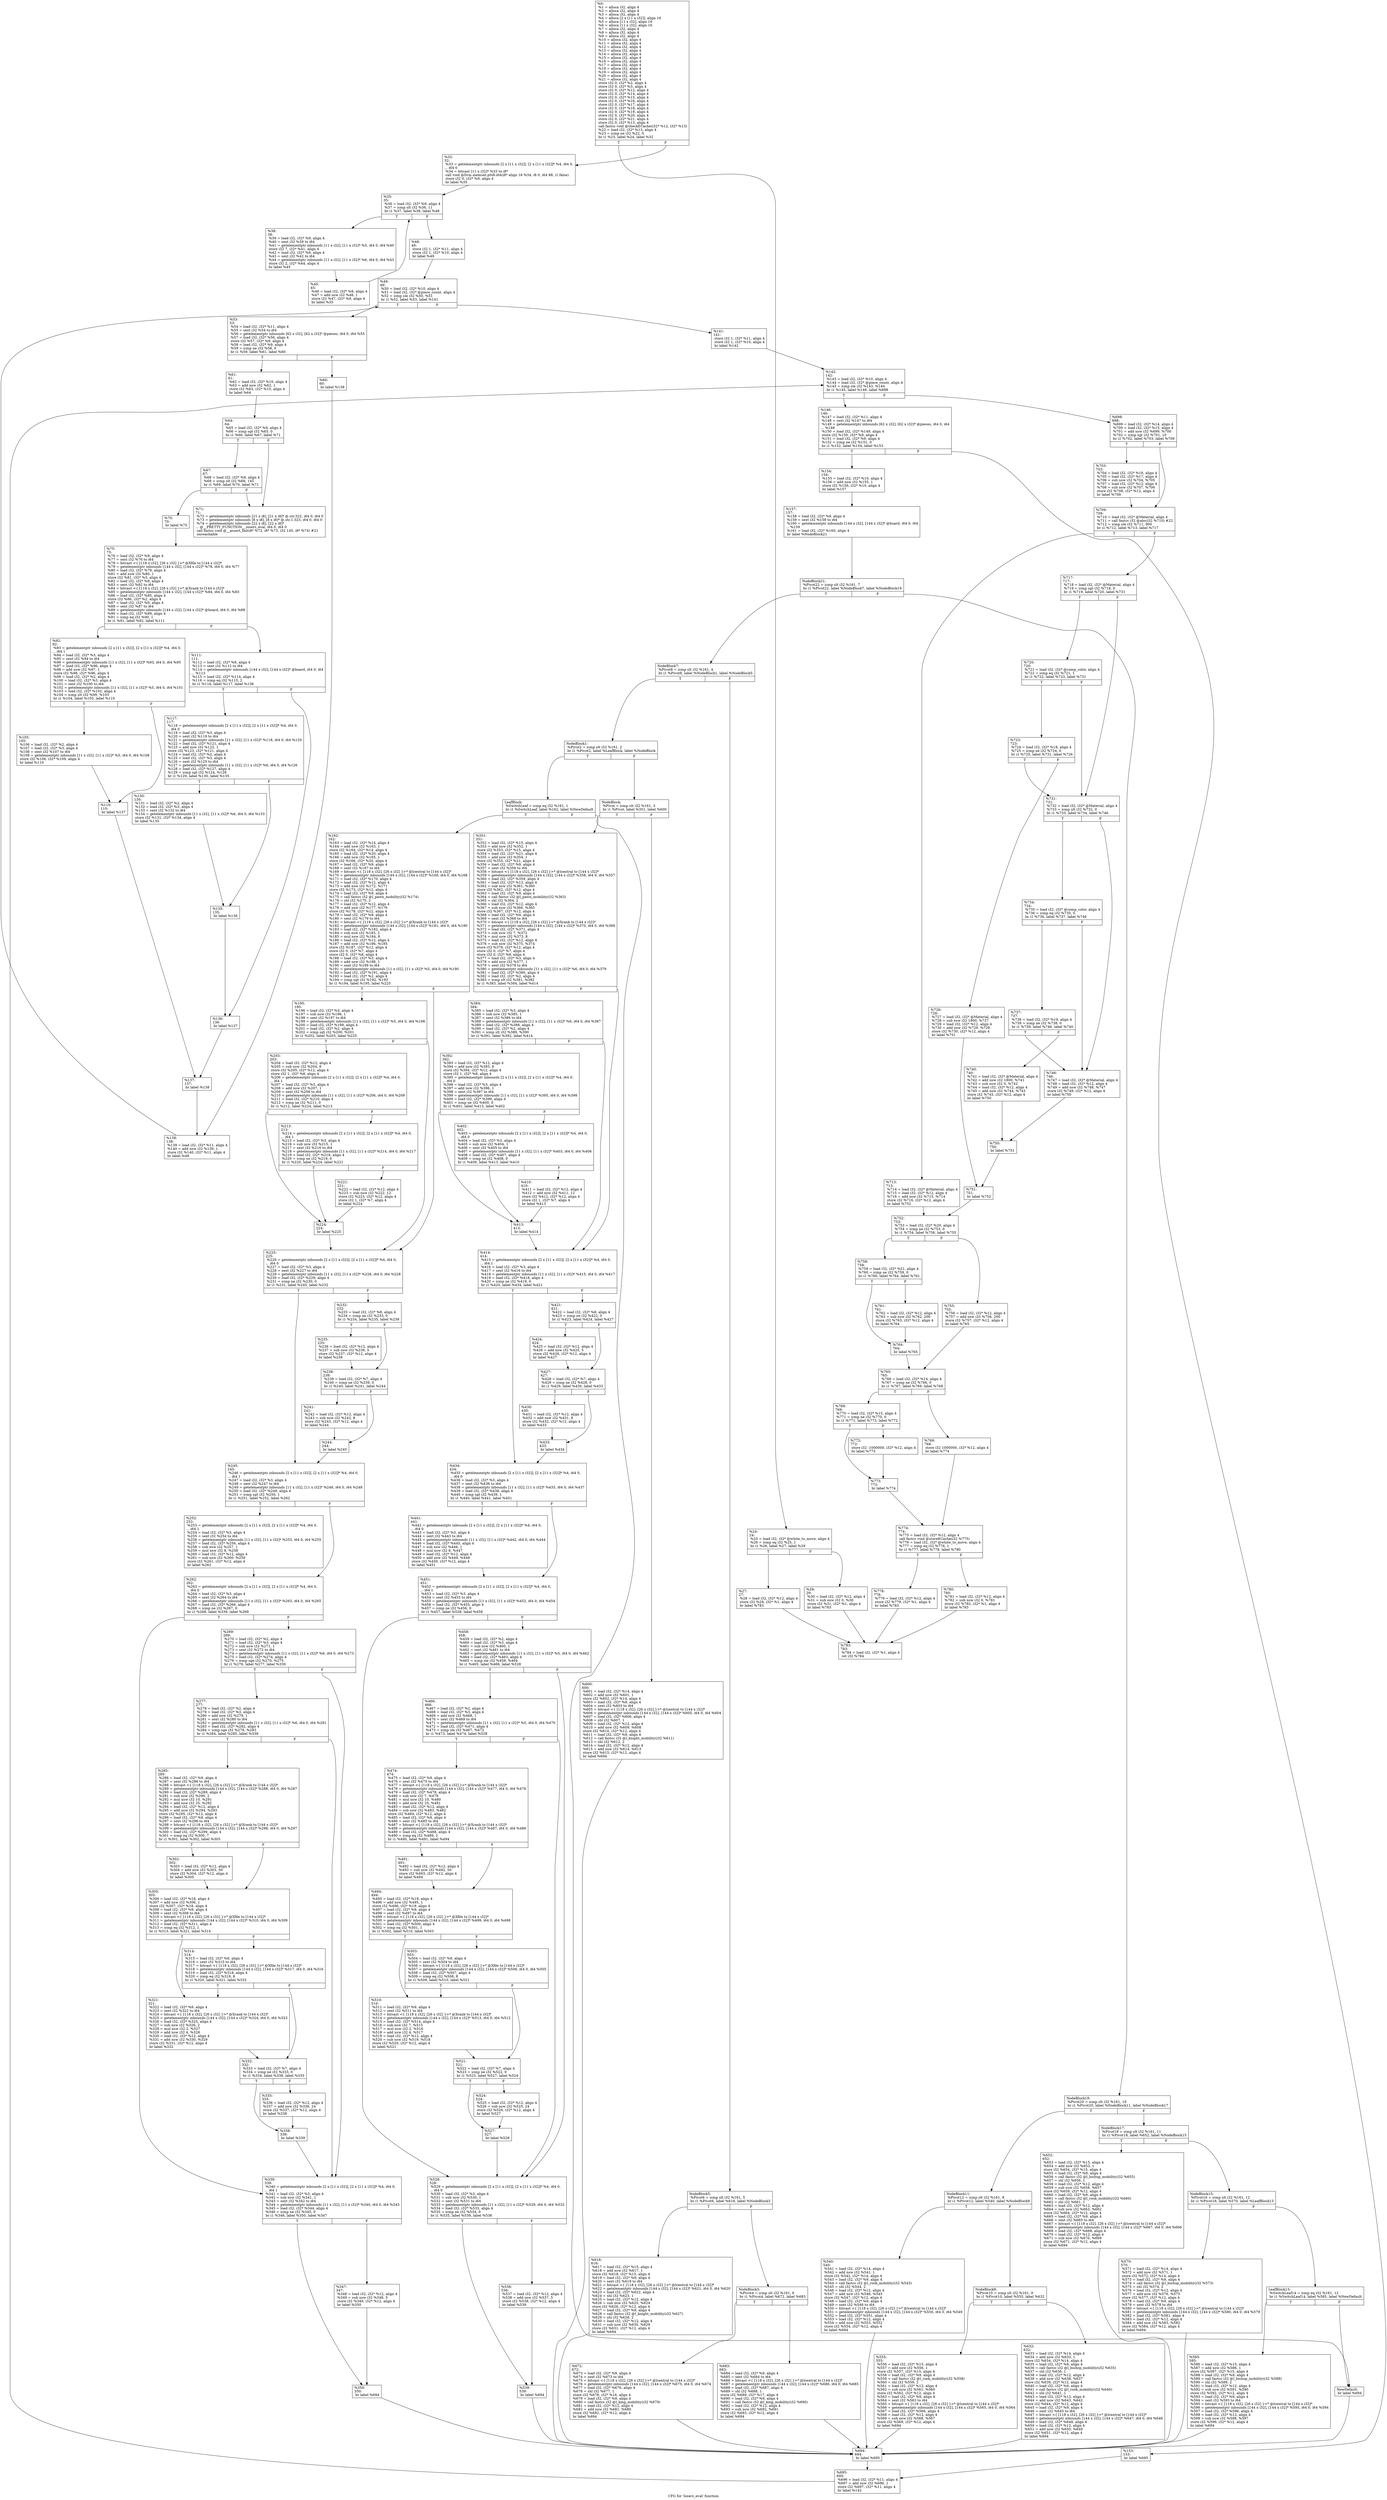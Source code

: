 digraph "CFG for 'losers_eval' function" {
	label="CFG for 'losers_eval' function";

	Node0x2797cd0 [shape=record,label="{%0:\l  %1 = alloca i32, align 4\l  %2 = alloca i32, align 4\l  %3 = alloca i32, align 4\l  %4 = alloca [2 x [11 x i32]], align 16\l  %5 = alloca [11 x i32], align 16\l  %6 = alloca [11 x i32], align 16\l  %7 = alloca i32, align 4\l  %8 = alloca i32, align 4\l  %9 = alloca i32, align 4\l  %10 = alloca i32, align 4\l  %11 = alloca i32, align 4\l  %12 = alloca i32, align 4\l  %13 = alloca i32, align 4\l  %14 = alloca i32, align 4\l  %15 = alloca i32, align 4\l  %16 = alloca i32, align 4\l  %17 = alloca i32, align 4\l  %18 = alloca i32, align 4\l  %19 = alloca i32, align 4\l  %20 = alloca i32, align 4\l  %21 = alloca i32, align 4\l  store i32 0, i32* %2, align 4\l  store i32 0, i32* %3, align 4\l  store i32 0, i32* %12, align 4\l  store i32 0, i32* %14, align 4\l  store i32 0, i32* %15, align 4\l  store i32 0, i32* %16, align 4\l  store i32 0, i32* %17, align 4\l  store i32 0, i32* %18, align 4\l  store i32 0, i32* %19, align 4\l  store i32 0, i32* %20, align 4\l  store i32 0, i32* %21, align 4\l  store i32 0, i32* %13, align 4\l  call fastcc void @checkECache(i32* %12, i32* %13)\l  %22 = load i32, i32* %13, align 4\l  %23 = icmp ne i32 %22, 0\l  br i1 %23, label %24, label %32\l|{<s0>T|<s1>F}}"];
	Node0x2797cd0:s0 -> Node0x2777630;
	Node0x2797cd0:s1 -> Node0x2777720;
	Node0x2777630 [shape=record,label="{%24:\l24:                                               \l  %25 = load i32, i32* @white_to_move, align 4\l  %26 = icmp eq i32 %25, 1\l  br i1 %26, label %27, label %29\l|{<s0>T|<s1>F}}"];
	Node0x2777630:s0 -> Node0x2777680;
	Node0x2777630:s1 -> Node0x27776d0;
	Node0x2777680 [shape=record,label="{%27:\l27:                                               \l  %28 = load i32, i32* %12, align 4\l  store i32 %28, i32* %1, align 4\l  br label %783\l}"];
	Node0x2777680 -> Node0x279b0c0;
	Node0x27776d0 [shape=record,label="{%29:\l29:                                               \l  %30 = load i32, i32* %12, align 4\l  %31 = sub nsw i32 0, %30\l  store i32 %31, i32* %1, align 4\l  br label %783\l}"];
	Node0x27776d0 -> Node0x279b0c0;
	Node0x2777720 [shape=record,label="{%32:\l32:                                               \l  %33 = getelementptr inbounds [2 x [11 x i32]], [2 x [11 x i32]]* %4, i64 0,\l... i64 0\l  %34 = bitcast [11 x i32]* %33 to i8*\l  call void @llvm.memset.p0i8.i64(i8* align 16 %34, i8 0, i64 88, i1 false)\l  store i32 0, i32* %9, align 4\l  br label %35\l}"];
	Node0x2777720 -> Node0x2777770;
	Node0x2777770 [shape=record,label="{%35:\l35:                                               \l  %36 = load i32, i32* %9, align 4\l  %37 = icmp slt i32 %36, 11\l  br i1 %37, label %38, label %48\l|{<s0>T|<s1>F}}"];
	Node0x2777770:s0 -> Node0x27777c0;
	Node0x2777770:s1 -> Node0x2777860;
	Node0x27777c0 [shape=record,label="{%38:\l38:                                               \l  %39 = load i32, i32* %9, align 4\l  %40 = sext i32 %39 to i64\l  %41 = getelementptr inbounds [11 x i32], [11 x i32]* %5, i64 0, i64 %40\l  store i32 7, i32* %41, align 4\l  %42 = load i32, i32* %9, align 4\l  %43 = sext i32 %42 to i64\l  %44 = getelementptr inbounds [11 x i32], [11 x i32]* %6, i64 0, i64 %43\l  store i32 2, i32* %44, align 4\l  br label %45\l}"];
	Node0x27777c0 -> Node0x2777810;
	Node0x2777810 [shape=record,label="{%45:\l45:                                               \l  %46 = load i32, i32* %9, align 4\l  %47 = add nsw i32 %46, 1\l  store i32 %47, i32* %9, align 4\l  br label %35\l}"];
	Node0x2777810 -> Node0x2777770;
	Node0x2777860 [shape=record,label="{%48:\l48:                                               \l  store i32 1, i32* %11, align 4\l  store i32 1, i32* %10, align 4\l  br label %49\l}"];
	Node0x2777860 -> Node0x27778b0;
	Node0x27778b0 [shape=record,label="{%49:\l49:                                               \l  %50 = load i32, i32* %10, align 4\l  %51 = load i32, i32* @piece_count, align 4\l  %52 = icmp sle i32 %50, %51\l  br i1 %52, label %53, label %141\l|{<s0>T|<s1>F}}"];
	Node0x27778b0:s0 -> Node0x27986e0;
	Node0x27778b0:s1 -> Node0x2798c80;
	Node0x27986e0 [shape=record,label="{%53:\l53:                                               \l  %54 = load i32, i32* %11, align 4\l  %55 = sext i32 %54 to i64\l  %56 = getelementptr inbounds [62 x i32], [62 x i32]* @pieces, i64 0, i64 %55\l  %57 = load i32, i32* %56, align 4\l  store i32 %57, i32* %9, align 4\l  %58 = load i32, i32* %9, align 4\l  %59 = icmp ne i32 %58, 0\l  br i1 %59, label %61, label %60\l|{<s0>T|<s1>F}}"];
	Node0x27986e0:s0 -> Node0x2798780;
	Node0x27986e0:s1 -> Node0x2798730;
	Node0x2798730 [shape=record,label="{%60:\l60:                                               \l  br label %138\l}"];
	Node0x2798730 -> Node0x2798c30;
	Node0x2798780 [shape=record,label="{%61:\l61:                                               \l  %62 = load i32, i32* %10, align 4\l  %63 = add nsw i32 %62, 1\l  store i32 %63, i32* %10, align 4\l  br label %64\l}"];
	Node0x2798780 -> Node0x27987d0;
	Node0x27987d0 [shape=record,label="{%64:\l64:                                               \l  %65 = load i32, i32* %9, align 4\l  %66 = icmp sgt i32 %65, 0\l  br i1 %66, label %67, label %71\l|{<s0>T|<s1>F}}"];
	Node0x27987d0:s0 -> Node0x2798820;
	Node0x27987d0:s1 -> Node0x27988c0;
	Node0x2798820 [shape=record,label="{%67:\l67:                                               \l  %68 = load i32, i32* %9, align 4\l  %69 = icmp slt i32 %68, 145\l  br i1 %69, label %70, label %71\l|{<s0>T|<s1>F}}"];
	Node0x2798820:s0 -> Node0x2798870;
	Node0x2798820:s1 -> Node0x27988c0;
	Node0x2798870 [shape=record,label="{%70:\l70:                                               \l  br label %75\l}"];
	Node0x2798870 -> Node0x2798910;
	Node0x27988c0 [shape=record,label="{%71:\l71:                                               \l  %72 = getelementptr inbounds [21 x i8], [21 x i8]* @.str.322, i64 0, i64 0\l  %73 = getelementptr inbounds [8 x i8], [8 x i8]* @.str.1.323, i64 0, i64 0\l  %74 = getelementptr inbounds [22 x i8], [22 x i8]*\l... @__PRETTY_FUNCTION__.losers_eval, i64 0, i64 0\l  call fastcc void @__assert_fail(i8* %72, i8* %73, i32 145, i8* %74) #21\l  unreachable\l}"];
	Node0x2798910 [shape=record,label="{%75:\l75:                                               \l  %76 = load i32, i32* %9, align 4\l  %77 = sext i32 %76 to i64\l  %78 = bitcast \<\{ [118 x i32], [26 x i32] \}\>* @Xfile to [144 x i32]*\l  %79 = getelementptr inbounds [144 x i32], [144 x i32]* %78, i64 0, i64 %77\l  %80 = load i32, i32* %79, align 4\l  %81 = add nsw i32 %80, 1\l  store i32 %81, i32* %3, align 4\l  %82 = load i32, i32* %9, align 4\l  %83 = sext i32 %82 to i64\l  %84 = bitcast \<\{ [118 x i32], [26 x i32] \}\>* @Xrank to [144 x i32]*\l  %85 = getelementptr inbounds [144 x i32], [144 x i32]* %84, i64 0, i64 %83\l  %86 = load i32, i32* %85, align 4\l  store i32 %86, i32* %2, align 4\l  %87 = load i32, i32* %9, align 4\l  %88 = sext i32 %87 to i64\l  %89 = getelementptr inbounds [144 x i32], [144 x i32]* @board, i64 0, i64 %88\l  %90 = load i32, i32* %89, align 4\l  %91 = icmp eq i32 %90, 1\l  br i1 %91, label %92, label %111\l|{<s0>T|<s1>F}}"];
	Node0x2798910:s0 -> Node0x2798960;
	Node0x2798910:s1 -> Node0x2798a50;
	Node0x2798960 [shape=record,label="{%92:\l92:                                               \l  %93 = getelementptr inbounds [2 x [11 x i32]], [2 x [11 x i32]]* %4, i64 0,\l... i64 1\l  %94 = load i32, i32* %3, align 4\l  %95 = sext i32 %94 to i64\l  %96 = getelementptr inbounds [11 x i32], [11 x i32]* %93, i64 0, i64 %95\l  %97 = load i32, i32* %96, align 4\l  %98 = add nsw i32 %97, 1\l  store i32 %98, i32* %96, align 4\l  %99 = load i32, i32* %2, align 4\l  %100 = load i32, i32* %3, align 4\l  %101 = sext i32 %100 to i64\l  %102 = getelementptr inbounds [11 x i32], [11 x i32]* %5, i64 0, i64 %101\l  %103 = load i32, i32* %102, align 4\l  %104 = icmp slt i32 %99, %103\l  br i1 %104, label %105, label %110\l|{<s0>T|<s1>F}}"];
	Node0x2798960:s0 -> Node0x27989b0;
	Node0x2798960:s1 -> Node0x2798a00;
	Node0x27989b0 [shape=record,label="{%105:\l105:                                              \l  %106 = load i32, i32* %2, align 4\l  %107 = load i32, i32* %3, align 4\l  %108 = sext i32 %107 to i64\l  %109 = getelementptr inbounds [11 x i32], [11 x i32]* %5, i64 0, i64 %108\l  store i32 %106, i32* %109, align 4\l  br label %110\l}"];
	Node0x27989b0 -> Node0x2798a00;
	Node0x2798a00 [shape=record,label="{%110:\l110:                                              \l  br label %137\l}"];
	Node0x2798a00 -> Node0x2798be0;
	Node0x2798a50 [shape=record,label="{%111:\l111:                                              \l  %112 = load i32, i32* %9, align 4\l  %113 = sext i32 %112 to i64\l  %114 = getelementptr inbounds [144 x i32], [144 x i32]* @board, i64 0, i64\l... %113\l  %115 = load i32, i32* %114, align 4\l  %116 = icmp eq i32 %115, 2\l  br i1 %116, label %117, label %136\l|{<s0>T|<s1>F}}"];
	Node0x2798a50:s0 -> Node0x2798aa0;
	Node0x2798a50:s1 -> Node0x2798b90;
	Node0x2798aa0 [shape=record,label="{%117:\l117:                                              \l  %118 = getelementptr inbounds [2 x [11 x i32]], [2 x [11 x i32]]* %4, i64 0,\l... i64 0\l  %119 = load i32, i32* %3, align 4\l  %120 = sext i32 %119 to i64\l  %121 = getelementptr inbounds [11 x i32], [11 x i32]* %118, i64 0, i64 %120\l  %122 = load i32, i32* %121, align 4\l  %123 = add nsw i32 %122, 1\l  store i32 %123, i32* %121, align 4\l  %124 = load i32, i32* %2, align 4\l  %125 = load i32, i32* %3, align 4\l  %126 = sext i32 %125 to i64\l  %127 = getelementptr inbounds [11 x i32], [11 x i32]* %6, i64 0, i64 %126\l  %128 = load i32, i32* %127, align 4\l  %129 = icmp sgt i32 %124, %128\l  br i1 %129, label %130, label %135\l|{<s0>T|<s1>F}}"];
	Node0x2798aa0:s0 -> Node0x2798af0;
	Node0x2798aa0:s1 -> Node0x2798b40;
	Node0x2798af0 [shape=record,label="{%130:\l130:                                              \l  %131 = load i32, i32* %2, align 4\l  %132 = load i32, i32* %3, align 4\l  %133 = sext i32 %132 to i64\l  %134 = getelementptr inbounds [11 x i32], [11 x i32]* %6, i64 0, i64 %133\l  store i32 %131, i32* %134, align 4\l  br label %135\l}"];
	Node0x2798af0 -> Node0x2798b40;
	Node0x2798b40 [shape=record,label="{%135:\l135:                                              \l  br label %136\l}"];
	Node0x2798b40 -> Node0x2798b90;
	Node0x2798b90 [shape=record,label="{%136:\l136:                                              \l  br label %137\l}"];
	Node0x2798b90 -> Node0x2798be0;
	Node0x2798be0 [shape=record,label="{%137:\l137:                                              \l  br label %138\l}"];
	Node0x2798be0 -> Node0x2798c30;
	Node0x2798c30 [shape=record,label="{%138:\l138:                                              \l  %139 = load i32, i32* %11, align 4\l  %140 = add nsw i32 %139, 1\l  store i32 %140, i32* %11, align 4\l  br label %49\l}"];
	Node0x2798c30 -> Node0x27778b0;
	Node0x2798c80 [shape=record,label="{%141:\l141:                                              \l  store i32 1, i32* %11, align 4\l  store i32 1, i32* %10, align 4\l  br label %142\l}"];
	Node0x2798c80 -> Node0x2798cd0;
	Node0x2798cd0 [shape=record,label="{%142:\l142:                                              \l  %143 = load i32, i32* %10, align 4\l  %144 = load i32, i32* @piece_count, align 4\l  %145 = icmp sle i32 %143, %144\l  br i1 %145, label %146, label %698\l|{<s0>T|<s1>F}}"];
	Node0x2798cd0:s0 -> Node0x2798d20;
	Node0x2798cd0:s1 -> Node0x279a800;
	Node0x2798d20 [shape=record,label="{%146:\l146:                                              \l  %147 = load i32, i32* %11, align 4\l  %148 = sext i32 %147 to i64\l  %149 = getelementptr inbounds [62 x i32], [62 x i32]* @pieces, i64 0, i64\l... %148\l  %150 = load i32, i32* %149, align 4\l  store i32 %150, i32* %9, align 4\l  %151 = load i32, i32* %9, align 4\l  %152 = icmp ne i32 %151, 0\l  br i1 %152, label %154, label %153\l|{<s0>T|<s1>F}}"];
	Node0x2798d20:s0 -> Node0x2798dc0;
	Node0x2798d20:s1 -> Node0x2798d70;
	Node0x2798d70 [shape=record,label="{%153:\l153:                                              \l  br label %695\l}"];
	Node0x2798d70 -> Node0x279a7b0;
	Node0x2798dc0 [shape=record,label="{%154:\l154:                                              \l  %155 = load i32, i32* %10, align 4\l  %156 = add nsw i32 %155, 1\l  store i32 %156, i32* %10, align 4\l  br label %157\l}"];
	Node0x2798dc0 -> Node0x2798e10;
	Node0x2798e10 [shape=record,label="{%157:\l157:                                              \l  %158 = load i32, i32* %9, align 4\l  %159 = sext i32 %158 to i64\l  %160 = getelementptr inbounds [144 x i32], [144 x i32]* @board, i64 0, i64\l... %159\l  %161 = load i32, i32* %160, align 4\l  br label %NodeBlock21\l}"];
	Node0x2798e10 -> Node0x2798e60;
	Node0x2798e60 [shape=record,label="{NodeBlock21:                                      \l  %Pivot22 = icmp slt i32 %161, 7\l  br i1 %Pivot22, label %NodeBlock7, label %NodeBlock19\l|{<s0>T|<s1>F}}"];
	Node0x2798e60:s0 -> Node0x2799090;
	Node0x2798e60:s1 -> Node0x2798eb0;
	Node0x2798eb0 [shape=record,label="{NodeBlock19:                                      \l  %Pivot20 = icmp slt i32 %161, 10\l  br i1 %Pivot20, label %NodeBlock11, label %NodeBlock17\l|{<s0>T|<s1>F}}"];
	Node0x2798eb0:s0 -> Node0x2798ff0;
	Node0x2798eb0:s1 -> Node0x2798f00;
	Node0x2798f00 [shape=record,label="{NodeBlock17:                                      \l  %Pivot18 = icmp slt i32 %161, 11\l  br i1 %Pivot18, label %652, label %NodeBlock15\l|{<s0>T|<s1>F}}"];
	Node0x2798f00:s0 -> Node0x279a620;
	Node0x2798f00:s1 -> Node0x2798f50;
	Node0x2798f50 [shape=record,label="{NodeBlock15:                                      \l  %Pivot16 = icmp slt i32 %161, 12\l  br i1 %Pivot16, label %570, label %LeafBlock13\l|{<s0>T|<s1>F}}"];
	Node0x2798f50:s0 -> Node0x279a490;
	Node0x2798f50:s1 -> Node0x2798fa0;
	Node0x2798fa0 [shape=record,label="{LeafBlock13:                                      \l  %SwitchLeaf14 = icmp eq i32 %161, 12\l  br i1 %SwitchLeaf14, label %585, label %NewDefault\l|{<s0>T|<s1>F}}"];
	Node0x2798fa0:s0 -> Node0x279a4e0;
	Node0x2798fa0:s1 -> Node0x279a710;
	Node0x2798ff0 [shape=record,label="{NodeBlock11:                                      \l  %Pivot12 = icmp slt i32 %161, 8\l  br i1 %Pivot12, label %540, label %NodeBlock9\l|{<s0>T|<s1>F}}"];
	Node0x2798ff0:s0 -> Node0x279a3f0;
	Node0x2798ff0:s1 -> Node0x2799040;
	Node0x2799040 [shape=record,label="{NodeBlock9:                                       \l  %Pivot10 = icmp slt i32 %161, 9\l  br i1 %Pivot10, label %555, label %632\l|{<s0>T|<s1>F}}"];
	Node0x2799040:s0 -> Node0x279a440;
	Node0x2799040:s1 -> Node0x279a5d0;
	Node0x2799090 [shape=record,label="{NodeBlock7:                                       \l  %Pivot8 = icmp slt i32 %161, 4\l  br i1 %Pivot8, label %NodeBlock1, label %NodeBlock5\l|{<s0>T|<s1>F}}"];
	Node0x2799090:s0 -> Node0x2799180;
	Node0x2799090:s1 -> Node0x27990e0;
	Node0x27990e0 [shape=record,label="{NodeBlock5:                                       \l  %Pivot6 = icmp slt i32 %161, 5\l  br i1 %Pivot6, label %616, label %NodeBlock3\l|{<s0>T|<s1>F}}"];
	Node0x27990e0:s0 -> Node0x279a580;
	Node0x27990e0:s1 -> Node0x2799130;
	Node0x2799130 [shape=record,label="{NodeBlock3:                                       \l  %Pivot4 = icmp slt i32 %161, 6\l  br i1 %Pivot4, label %672, label %683\l|{<s0>T|<s1>F}}"];
	Node0x2799130:s0 -> Node0x279a670;
	Node0x2799130:s1 -> Node0x279a6c0;
	Node0x2799180 [shape=record,label="{NodeBlock1:                                       \l  %Pivot2 = icmp slt i32 %161, 2\l  br i1 %Pivot2, label %LeafBlock, label %NodeBlock\l|{<s0>T|<s1>F}}"];
	Node0x2799180:s0 -> Node0x2799220;
	Node0x2799180:s1 -> Node0x27991d0;
	Node0x27991d0 [shape=record,label="{NodeBlock:                                        \l  %Pivot = icmp slt i32 %161, 3\l  br i1 %Pivot, label %351, label %600\l|{<s0>T|<s1>F}}"];
	Node0x27991d0:s0 -> Node0x2799b30;
	Node0x27991d0:s1 -> Node0x279a530;
	Node0x2799220 [shape=record,label="{LeafBlock:                                        \l  %SwitchLeaf = icmp eq i32 %161, 1\l  br i1 %SwitchLeaf, label %162, label %NewDefault\l|{<s0>T|<s1>F}}"];
	Node0x2799220:s0 -> Node0x2799270;
	Node0x2799220:s1 -> Node0x279a710;
	Node0x2799270 [shape=record,label="{%162:\l162:                                              \l  %163 = load i32, i32* %14, align 4\l  %164 = add nsw i32 %163, 1\l  store i32 %164, i32* %14, align 4\l  %165 = load i32, i32* %20, align 4\l  %166 = add nsw i32 %165, 1\l  store i32 %166, i32* %20, align 4\l  %167 = load i32, i32* %9, align 4\l  %168 = sext i32 %167 to i64\l  %169 = bitcast \<\{ [118 x i32], [26 x i32] \}\>* @lcentral to [144 x i32]*\l  %170 = getelementptr inbounds [144 x i32], [144 x i32]* %169, i64 0, i64 %168\l  %171 = load i32, i32* %170, align 4\l  %172 = load i32, i32* %12, align 4\l  %173 = add nsw i32 %172, %171\l  store i32 %173, i32* %12, align 4\l  %174 = load i32, i32* %9, align 4\l  %175 = call fastcc i32 @l_pawn_mobility(i32 %174)\l  %176 = shl i32 %175, 2\l  %177 = load i32, i32* %12, align 4\l  %178 = add nsw i32 %177, %176\l  store i32 %178, i32* %12, align 4\l  %179 = load i32, i32* %9, align 4\l  %180 = sext i32 %179 to i64\l  %181 = bitcast \<\{ [118 x i32], [26 x i32] \}\>* @Xrank to [144 x i32]*\l  %182 = getelementptr inbounds [144 x i32], [144 x i32]* %181, i64 0, i64 %180\l  %183 = load i32, i32* %182, align 4\l  %184 = sub nsw i32 %183, 2\l  %185 = mul nsw i32 %184, 8\l  %186 = load i32, i32* %12, align 4\l  %187 = add nsw i32 %186, %185\l  store i32 %187, i32* %12, align 4\l  store i32 0, i32* %7, align 4\l  store i32 0, i32* %8, align 4\l  %188 = load i32, i32* %3, align 4\l  %189 = add nsw i32 %188, 1\l  %190 = sext i32 %189 to i64\l  %191 = getelementptr inbounds [11 x i32], [11 x i32]* %5, i64 0, i64 %190\l  %192 = load i32, i32* %191, align 4\l  %193 = load i32, i32* %2, align 4\l  %194 = icmp sgt i32 %192, %193\l  br i1 %194, label %195, label %225\l|{<s0>T|<s1>F}}"];
	Node0x2799270:s0 -> Node0x27992c0;
	Node0x2799270:s1 -> Node0x2799450;
	Node0x27992c0 [shape=record,label="{%195:\l195:                                              \l  %196 = load i32, i32* %3, align 4\l  %197 = sub nsw i32 %196, 1\l  %198 = sext i32 %197 to i64\l  %199 = getelementptr inbounds [11 x i32], [11 x i32]* %5, i64 0, i64 %198\l  %200 = load i32, i32* %199, align 4\l  %201 = load i32, i32* %2, align 4\l  %202 = icmp sgt i32 %200, %201\l  br i1 %202, label %203, label %225\l|{<s0>T|<s1>F}}"];
	Node0x27992c0:s0 -> Node0x2799310;
	Node0x27992c0:s1 -> Node0x2799450;
	Node0x2799310 [shape=record,label="{%203:\l203:                                              \l  %204 = load i32, i32* %12, align 4\l  %205 = sub nsw i32 %204, 8\l  store i32 %205, i32* %12, align 4\l  store i32 1, i32* %8, align 4\l  %206 = getelementptr inbounds [2 x [11 x i32]], [2 x [11 x i32]]* %4, i64 0,\l... i64 1\l  %207 = load i32, i32* %3, align 4\l  %208 = add nsw i32 %207, 1\l  %209 = sext i32 %208 to i64\l  %210 = getelementptr inbounds [11 x i32], [11 x i32]* %206, i64 0, i64 %209\l  %211 = load i32, i32* %210, align 4\l  %212 = icmp ne i32 %211, 0\l  br i1 %212, label %224, label %213\l|{<s0>T|<s1>F}}"];
	Node0x2799310:s0 -> Node0x2799400;
	Node0x2799310:s1 -> Node0x2799360;
	Node0x2799360 [shape=record,label="{%213:\l213:                                              \l  %214 = getelementptr inbounds [2 x [11 x i32]], [2 x [11 x i32]]* %4, i64 0,\l... i64 1\l  %215 = load i32, i32* %3, align 4\l  %216 = sub nsw i32 %215, 1\l  %217 = sext i32 %216 to i64\l  %218 = getelementptr inbounds [11 x i32], [11 x i32]* %214, i64 0, i64 %217\l  %219 = load i32, i32* %218, align 4\l  %220 = icmp ne i32 %219, 0\l  br i1 %220, label %224, label %221\l|{<s0>T|<s1>F}}"];
	Node0x2799360:s0 -> Node0x2799400;
	Node0x2799360:s1 -> Node0x27993b0;
	Node0x27993b0 [shape=record,label="{%221:\l221:                                              \l  %222 = load i32, i32* %12, align 4\l  %223 = sub nsw i32 %222, 12\l  store i32 %223, i32* %12, align 4\l  store i32 1, i32* %7, align 4\l  br label %224\l}"];
	Node0x27993b0 -> Node0x2799400;
	Node0x2799400 [shape=record,label="{%224:\l224:                                              \l  br label %225\l}"];
	Node0x2799400 -> Node0x2799450;
	Node0x2799450 [shape=record,label="{%225:\l225:                                              \l  %226 = getelementptr inbounds [2 x [11 x i32]], [2 x [11 x i32]]* %4, i64 0,\l... i64 0\l  %227 = load i32, i32* %3, align 4\l  %228 = sext i32 %227 to i64\l  %229 = getelementptr inbounds [11 x i32], [11 x i32]* %226, i64 0, i64 %228\l  %230 = load i32, i32* %229, align 4\l  %231 = icmp ne i32 %230, 0\l  br i1 %231, label %245, label %232\l|{<s0>T|<s1>F}}"];
	Node0x2799450:s0 -> Node0x2799630;
	Node0x2799450:s1 -> Node0x27994a0;
	Node0x27994a0 [shape=record,label="{%232:\l232:                                              \l  %233 = load i32, i32* %8, align 4\l  %234 = icmp ne i32 %233, 0\l  br i1 %234, label %235, label %238\l|{<s0>T|<s1>F}}"];
	Node0x27994a0:s0 -> Node0x27994f0;
	Node0x27994a0:s1 -> Node0x2799540;
	Node0x27994f0 [shape=record,label="{%235:\l235:                                              \l  %236 = load i32, i32* %12, align 4\l  %237 = sub nsw i32 %236, 5\l  store i32 %237, i32* %12, align 4\l  br label %238\l}"];
	Node0x27994f0 -> Node0x2799540;
	Node0x2799540 [shape=record,label="{%238:\l238:                                              \l  %239 = load i32, i32* %7, align 4\l  %240 = icmp ne i32 %239, 0\l  br i1 %240, label %241, label %244\l|{<s0>T|<s1>F}}"];
	Node0x2799540:s0 -> Node0x2799590;
	Node0x2799540:s1 -> Node0x27995e0;
	Node0x2799590 [shape=record,label="{%241:\l241:                                              \l  %242 = load i32, i32* %12, align 4\l  %243 = sub nsw i32 %242, 8\l  store i32 %243, i32* %12, align 4\l  br label %244\l}"];
	Node0x2799590 -> Node0x27995e0;
	Node0x27995e0 [shape=record,label="{%244:\l244:                                              \l  br label %245\l}"];
	Node0x27995e0 -> Node0x2799630;
	Node0x2799630 [shape=record,label="{%245:\l245:                                              \l  %246 = getelementptr inbounds [2 x [11 x i32]], [2 x [11 x i32]]* %4, i64 0,\l... i64 1\l  %247 = load i32, i32* %3, align 4\l  %248 = sext i32 %247 to i64\l  %249 = getelementptr inbounds [11 x i32], [11 x i32]* %246, i64 0, i64 %248\l  %250 = load i32, i32* %249, align 4\l  %251 = icmp sgt i32 %250, 1\l  br i1 %251, label %252, label %262\l|{<s0>T|<s1>F}}"];
	Node0x2799630:s0 -> Node0x2799680;
	Node0x2799630:s1 -> Node0x27996d0;
	Node0x2799680 [shape=record,label="{%252:\l252:                                              \l  %253 = getelementptr inbounds [2 x [11 x i32]], [2 x [11 x i32]]* %4, i64 0,\l... i64 1\l  %254 = load i32, i32* %3, align 4\l  %255 = sext i32 %254 to i64\l  %256 = getelementptr inbounds [11 x i32], [11 x i32]* %253, i64 0, i64 %255\l  %257 = load i32, i32* %256, align 4\l  %258 = sub nsw i32 %257, 1\l  %259 = mul nsw i32 8, %258\l  %260 = load i32, i32* %12, align 4\l  %261 = sub nsw i32 %260, %259\l  store i32 %261, i32* %12, align 4\l  br label %262\l}"];
	Node0x2799680 -> Node0x27996d0;
	Node0x27996d0 [shape=record,label="{%262:\l262:                                              \l  %263 = getelementptr inbounds [2 x [11 x i32]], [2 x [11 x i32]]* %4, i64 0,\l... i64 0\l  %264 = load i32, i32* %3, align 4\l  %265 = sext i32 %264 to i64\l  %266 = getelementptr inbounds [11 x i32], [11 x i32]* %263, i64 0, i64 %265\l  %267 = load i32, i32* %266, align 4\l  %268 = icmp ne i32 %267, 0\l  br i1 %268, label %339, label %269\l|{<s0>T|<s1>F}}"];
	Node0x27996d0:s0 -> Node0x2799a40;
	Node0x27996d0:s1 -> Node0x2799720;
	Node0x2799720 [shape=record,label="{%269:\l269:                                              \l  %270 = load i32, i32* %2, align 4\l  %271 = load i32, i32* %3, align 4\l  %272 = sub nsw i32 %271, 1\l  %273 = sext i32 %272 to i64\l  %274 = getelementptr inbounds [11 x i32], [11 x i32]* %6, i64 0, i64 %273\l  %275 = load i32, i32* %274, align 4\l  %276 = icmp sge i32 %270, %275\l  br i1 %276, label %277, label %339\l|{<s0>T|<s1>F}}"];
	Node0x2799720:s0 -> Node0x2799770;
	Node0x2799720:s1 -> Node0x2799a40;
	Node0x2799770 [shape=record,label="{%277:\l277:                                              \l  %278 = load i32, i32* %2, align 4\l  %279 = load i32, i32* %3, align 4\l  %280 = add nsw i32 %279, 1\l  %281 = sext i32 %280 to i64\l  %282 = getelementptr inbounds [11 x i32], [11 x i32]* %6, i64 0, i64 %281\l  %283 = load i32, i32* %282, align 4\l  %284 = icmp sge i32 %278, %283\l  br i1 %284, label %285, label %339\l|{<s0>T|<s1>F}}"];
	Node0x2799770:s0 -> Node0x27997c0;
	Node0x2799770:s1 -> Node0x2799a40;
	Node0x27997c0 [shape=record,label="{%285:\l285:                                              \l  %286 = load i32, i32* %9, align 4\l  %287 = sext i32 %286 to i64\l  %288 = bitcast \<\{ [118 x i32], [26 x i32] \}\>* @Xrank to [144 x i32]*\l  %289 = getelementptr inbounds [144 x i32], [144 x i32]* %288, i64 0, i64 %287\l  %290 = load i32, i32* %289, align 4\l  %291 = sub nsw i32 %290, 2\l  %292 = mul nsw i32 10, %291\l  %293 = add nsw i32 25, %292\l  %294 = load i32, i32* %12, align 4\l  %295 = add nsw i32 %294, %293\l  store i32 %295, i32* %12, align 4\l  %296 = load i32, i32* %9, align 4\l  %297 = sext i32 %296 to i64\l  %298 = bitcast \<\{ [118 x i32], [26 x i32] \}\>* @Xrank to [144 x i32]*\l  %299 = getelementptr inbounds [144 x i32], [144 x i32]* %298, i64 0, i64 %297\l  %300 = load i32, i32* %299, align 4\l  %301 = icmp eq i32 %300, 7\l  br i1 %301, label %302, label %305\l|{<s0>T|<s1>F}}"];
	Node0x27997c0:s0 -> Node0x2799810;
	Node0x27997c0:s1 -> Node0x2799860;
	Node0x2799810 [shape=record,label="{%302:\l302:                                              \l  %303 = load i32, i32* %12, align 4\l  %304 = add nsw i32 %303, 50\l  store i32 %304, i32* %12, align 4\l  br label %305\l}"];
	Node0x2799810 -> Node0x2799860;
	Node0x2799860 [shape=record,label="{%305:\l305:                                              \l  %306 = load i32, i32* %18, align 4\l  %307 = add nsw i32 %306, 1\l  store i32 %307, i32* %18, align 4\l  %308 = load i32, i32* %9, align 4\l  %309 = sext i32 %308 to i64\l  %310 = bitcast \<\{ [118 x i32], [26 x i32] \}\>* @Xfile to [144 x i32]*\l  %311 = getelementptr inbounds [144 x i32], [144 x i32]* %310, i64 0, i64 %309\l  %312 = load i32, i32* %311, align 4\l  %313 = icmp eq i32 %312, 1\l  br i1 %313, label %321, label %314\l|{<s0>T|<s1>F}}"];
	Node0x2799860:s0 -> Node0x2799900;
	Node0x2799860:s1 -> Node0x27998b0;
	Node0x27998b0 [shape=record,label="{%314:\l314:                                              \l  %315 = load i32, i32* %9, align 4\l  %316 = sext i32 %315 to i64\l  %317 = bitcast \<\{ [118 x i32], [26 x i32] \}\>* @Xfile to [144 x i32]*\l  %318 = getelementptr inbounds [144 x i32], [144 x i32]* %317, i64 0, i64 %316\l  %319 = load i32, i32* %318, align 4\l  %320 = icmp eq i32 %319, 8\l  br i1 %320, label %321, label %332\l|{<s0>T|<s1>F}}"];
	Node0x27998b0:s0 -> Node0x2799900;
	Node0x27998b0:s1 -> Node0x2799950;
	Node0x2799900 [shape=record,label="{%321:\l321:                                              \l  %322 = load i32, i32* %9, align 4\l  %323 = sext i32 %322 to i64\l  %324 = bitcast \<\{ [118 x i32], [26 x i32] \}\>* @Xrank to [144 x i32]*\l  %325 = getelementptr inbounds [144 x i32], [144 x i32]* %324, i64 0, i64 %323\l  %326 = load i32, i32* %325, align 4\l  %327 = sub nsw i32 %326, 2\l  %328 = mul nsw i32 2, %327\l  %329 = add nsw i32 4, %328\l  %330 = load i32, i32* %12, align 4\l  %331 = add nsw i32 %330, %329\l  store i32 %331, i32* %12, align 4\l  br label %332\l}"];
	Node0x2799900 -> Node0x2799950;
	Node0x2799950 [shape=record,label="{%332:\l332:                                              \l  %333 = load i32, i32* %7, align 4\l  %334 = icmp ne i32 %333, 0\l  br i1 %334, label %338, label %335\l|{<s0>T|<s1>F}}"];
	Node0x2799950:s0 -> Node0x27999f0;
	Node0x2799950:s1 -> Node0x27999a0;
	Node0x27999a0 [shape=record,label="{%335:\l335:                                              \l  %336 = load i32, i32* %12, align 4\l  %337 = add nsw i32 %336, 24\l  store i32 %337, i32* %12, align 4\l  br label %338\l}"];
	Node0x27999a0 -> Node0x27999f0;
	Node0x27999f0 [shape=record,label="{%338:\l338:                                              \l  br label %339\l}"];
	Node0x27999f0 -> Node0x2799a40;
	Node0x2799a40 [shape=record,label="{%339:\l339:                                              \l  %340 = getelementptr inbounds [2 x [11 x i32]], [2 x [11 x i32]]* %4, i64 0,\l... i64 1\l  %341 = load i32, i32* %3, align 4\l  %342 = sub nsw i32 %341, 1\l  %343 = sext i32 %342 to i64\l  %344 = getelementptr inbounds [11 x i32], [11 x i32]* %340, i64 0, i64 %343\l  %345 = load i32, i32* %344, align 4\l  %346 = icmp ne i32 %345, 0\l  br i1 %346, label %350, label %347\l|{<s0>T|<s1>F}}"];
	Node0x2799a40:s0 -> Node0x2799ae0;
	Node0x2799a40:s1 -> Node0x2799a90;
	Node0x2799a90 [shape=record,label="{%347:\l347:                                              \l  %348 = load i32, i32* %12, align 4\l  %349 = sub nsw i32 %348, 5\l  store i32 %349, i32* %12, align 4\l  br label %350\l}"];
	Node0x2799a90 -> Node0x2799ae0;
	Node0x2799ae0 [shape=record,label="{%350:\l350:                                              \l  br label %694\l}"];
	Node0x2799ae0 -> Node0x279a760;
	Node0x2799b30 [shape=record,label="{%351:\l351:                                              \l  %352 = load i32, i32* %15, align 4\l  %353 = add nsw i32 %352, 1\l  store i32 %353, i32* %15, align 4\l  %354 = load i32, i32* %21, align 4\l  %355 = add nsw i32 %354, 1\l  store i32 %355, i32* %21, align 4\l  %356 = load i32, i32* %9, align 4\l  %357 = sext i32 %356 to i64\l  %358 = bitcast \<\{ [118 x i32], [26 x i32] \}\>* @lcentral to [144 x i32]*\l  %359 = getelementptr inbounds [144 x i32], [144 x i32]* %358, i64 0, i64 %357\l  %360 = load i32, i32* %359, align 4\l  %361 = load i32, i32* %12, align 4\l  %362 = sub nsw i32 %361, %360\l  store i32 %362, i32* %12, align 4\l  %363 = load i32, i32* %9, align 4\l  %364 = call fastcc i32 @l_pawn_mobility(i32 %363)\l  %365 = shl i32 %364, 2\l  %366 = load i32, i32* %12, align 4\l  %367 = sub nsw i32 %366, %365\l  store i32 %367, i32* %12, align 4\l  %368 = load i32, i32* %9, align 4\l  %369 = sext i32 %368 to i64\l  %370 = bitcast \<\{ [118 x i32], [26 x i32] \}\>* @Xrank to [144 x i32]*\l  %371 = getelementptr inbounds [144 x i32], [144 x i32]* %370, i64 0, i64 %369\l  %372 = load i32, i32* %371, align 4\l  %373 = sub nsw i32 7, %372\l  %374 = mul nsw i32 %373, 8\l  %375 = load i32, i32* %12, align 4\l  %376 = sub nsw i32 %375, %374\l  store i32 %376, i32* %12, align 4\l  store i32 0, i32* %7, align 4\l  store i32 0, i32* %8, align 4\l  %377 = load i32, i32* %3, align 4\l  %378 = add nsw i32 %377, 1\l  %379 = sext i32 %378 to i64\l  %380 = getelementptr inbounds [11 x i32], [11 x i32]* %6, i64 0, i64 %379\l  %381 = load i32, i32* %380, align 4\l  %382 = load i32, i32* %2, align 4\l  %383 = icmp slt i32 %381, %382\l  br i1 %383, label %384, label %414\l|{<s0>T|<s1>F}}"];
	Node0x2799b30:s0 -> Node0x2799b80;
	Node0x2799b30:s1 -> Node0x2799d10;
	Node0x2799b80 [shape=record,label="{%384:\l384:                                              \l  %385 = load i32, i32* %3, align 4\l  %386 = sub nsw i32 %385, 1\l  %387 = sext i32 %386 to i64\l  %388 = getelementptr inbounds [11 x i32], [11 x i32]* %6, i64 0, i64 %387\l  %389 = load i32, i32* %388, align 4\l  %390 = load i32, i32* %2, align 4\l  %391 = icmp slt i32 %389, %390\l  br i1 %391, label %392, label %414\l|{<s0>T|<s1>F}}"];
	Node0x2799b80:s0 -> Node0x2799bd0;
	Node0x2799b80:s1 -> Node0x2799d10;
	Node0x2799bd0 [shape=record,label="{%392:\l392:                                              \l  %393 = load i32, i32* %12, align 4\l  %394 = add nsw i32 %393, 8\l  store i32 %394, i32* %12, align 4\l  store i32 1, i32* %8, align 4\l  %395 = getelementptr inbounds [2 x [11 x i32]], [2 x [11 x i32]]* %4, i64 0,\l... i64 0\l  %396 = load i32, i32* %3, align 4\l  %397 = add nsw i32 %396, 1\l  %398 = sext i32 %397 to i64\l  %399 = getelementptr inbounds [11 x i32], [11 x i32]* %395, i64 0, i64 %398\l  %400 = load i32, i32* %399, align 4\l  %401 = icmp ne i32 %400, 0\l  br i1 %401, label %413, label %402\l|{<s0>T|<s1>F}}"];
	Node0x2799bd0:s0 -> Node0x2799cc0;
	Node0x2799bd0:s1 -> Node0x2799c20;
	Node0x2799c20 [shape=record,label="{%402:\l402:                                              \l  %403 = getelementptr inbounds [2 x [11 x i32]], [2 x [11 x i32]]* %4, i64 0,\l... i64 0\l  %404 = load i32, i32* %3, align 4\l  %405 = sub nsw i32 %404, 1\l  %406 = sext i32 %405 to i64\l  %407 = getelementptr inbounds [11 x i32], [11 x i32]* %403, i64 0, i64 %406\l  %408 = load i32, i32* %407, align 4\l  %409 = icmp ne i32 %408, 0\l  br i1 %409, label %413, label %410\l|{<s0>T|<s1>F}}"];
	Node0x2799c20:s0 -> Node0x2799cc0;
	Node0x2799c20:s1 -> Node0x2799c70;
	Node0x2799c70 [shape=record,label="{%410:\l410:                                              \l  %411 = load i32, i32* %12, align 4\l  %412 = add nsw i32 %411, 12\l  store i32 %412, i32* %12, align 4\l  store i32 1, i32* %7, align 4\l  br label %413\l}"];
	Node0x2799c70 -> Node0x2799cc0;
	Node0x2799cc0 [shape=record,label="{%413:\l413:                                              \l  br label %414\l}"];
	Node0x2799cc0 -> Node0x2799d10;
	Node0x2799d10 [shape=record,label="{%414:\l414:                                              \l  %415 = getelementptr inbounds [2 x [11 x i32]], [2 x [11 x i32]]* %4, i64 0,\l... i64 1\l  %416 = load i32, i32* %3, align 4\l  %417 = sext i32 %416 to i64\l  %418 = getelementptr inbounds [11 x i32], [11 x i32]* %415, i64 0, i64 %417\l  %419 = load i32, i32* %418, align 4\l  %420 = icmp ne i32 %419, 0\l  br i1 %420, label %434, label %421\l|{<s0>T|<s1>F}}"];
	Node0x2799d10:s0 -> Node0x2799ef0;
	Node0x2799d10:s1 -> Node0x2799d60;
	Node0x2799d60 [shape=record,label="{%421:\l421:                                              \l  %422 = load i32, i32* %8, align 4\l  %423 = icmp ne i32 %422, 0\l  br i1 %423, label %424, label %427\l|{<s0>T|<s1>F}}"];
	Node0x2799d60:s0 -> Node0x2799db0;
	Node0x2799d60:s1 -> Node0x2799e00;
	Node0x2799db0 [shape=record,label="{%424:\l424:                                              \l  %425 = load i32, i32* %12, align 4\l  %426 = add nsw i32 %425, 5\l  store i32 %426, i32* %12, align 4\l  br label %427\l}"];
	Node0x2799db0 -> Node0x2799e00;
	Node0x2799e00 [shape=record,label="{%427:\l427:                                              \l  %428 = load i32, i32* %7, align 4\l  %429 = icmp ne i32 %428, 0\l  br i1 %429, label %430, label %433\l|{<s0>T|<s1>F}}"];
	Node0x2799e00:s0 -> Node0x2799e50;
	Node0x2799e00:s1 -> Node0x2799ea0;
	Node0x2799e50 [shape=record,label="{%430:\l430:                                              \l  %431 = load i32, i32* %12, align 4\l  %432 = add nsw i32 %431, 8\l  store i32 %432, i32* %12, align 4\l  br label %433\l}"];
	Node0x2799e50 -> Node0x2799ea0;
	Node0x2799ea0 [shape=record,label="{%433:\l433:                                              \l  br label %434\l}"];
	Node0x2799ea0 -> Node0x2799ef0;
	Node0x2799ef0 [shape=record,label="{%434:\l434:                                              \l  %435 = getelementptr inbounds [2 x [11 x i32]], [2 x [11 x i32]]* %4, i64 0,\l... i64 0\l  %436 = load i32, i32* %3, align 4\l  %437 = sext i32 %436 to i64\l  %438 = getelementptr inbounds [11 x i32], [11 x i32]* %435, i64 0, i64 %437\l  %439 = load i32, i32* %438, align 4\l  %440 = icmp sgt i32 %439, 1\l  br i1 %440, label %441, label %451\l|{<s0>T|<s1>F}}"];
	Node0x2799ef0:s0 -> Node0x2799f40;
	Node0x2799ef0:s1 -> Node0x2799f90;
	Node0x2799f40 [shape=record,label="{%441:\l441:                                              \l  %442 = getelementptr inbounds [2 x [11 x i32]], [2 x [11 x i32]]* %4, i64 0,\l... i64 0\l  %443 = load i32, i32* %3, align 4\l  %444 = sext i32 %443 to i64\l  %445 = getelementptr inbounds [11 x i32], [11 x i32]* %442, i64 0, i64 %444\l  %446 = load i32, i32* %445, align 4\l  %447 = sub nsw i32 %446, 1\l  %448 = mul nsw i32 8, %447\l  %449 = load i32, i32* %12, align 4\l  %450 = add nsw i32 %449, %448\l  store i32 %450, i32* %12, align 4\l  br label %451\l}"];
	Node0x2799f40 -> Node0x2799f90;
	Node0x2799f90 [shape=record,label="{%451:\l451:                                              \l  %452 = getelementptr inbounds [2 x [11 x i32]], [2 x [11 x i32]]* %4, i64 0,\l... i64 1\l  %453 = load i32, i32* %3, align 4\l  %454 = sext i32 %453 to i64\l  %455 = getelementptr inbounds [11 x i32], [11 x i32]* %452, i64 0, i64 %454\l  %456 = load i32, i32* %455, align 4\l  %457 = icmp ne i32 %456, 0\l  br i1 %457, label %528, label %458\l|{<s0>T|<s1>F}}"];
	Node0x2799f90:s0 -> Node0x279a300;
	Node0x2799f90:s1 -> Node0x2799fe0;
	Node0x2799fe0 [shape=record,label="{%458:\l458:                                              \l  %459 = load i32, i32* %2, align 4\l  %460 = load i32, i32* %3, align 4\l  %461 = sub nsw i32 %460, 1\l  %462 = sext i32 %461 to i64\l  %463 = getelementptr inbounds [11 x i32], [11 x i32]* %5, i64 0, i64 %462\l  %464 = load i32, i32* %463, align 4\l  %465 = icmp sle i32 %459, %464\l  br i1 %465, label %466, label %528\l|{<s0>T|<s1>F}}"];
	Node0x2799fe0:s0 -> Node0x279a030;
	Node0x2799fe0:s1 -> Node0x279a300;
	Node0x279a030 [shape=record,label="{%466:\l466:                                              \l  %467 = load i32, i32* %2, align 4\l  %468 = load i32, i32* %3, align 4\l  %469 = add nsw i32 %468, 1\l  %470 = sext i32 %469 to i64\l  %471 = getelementptr inbounds [11 x i32], [11 x i32]* %5, i64 0, i64 %470\l  %472 = load i32, i32* %471, align 4\l  %473 = icmp sle i32 %467, %472\l  br i1 %473, label %474, label %528\l|{<s0>T|<s1>F}}"];
	Node0x279a030:s0 -> Node0x279a080;
	Node0x279a030:s1 -> Node0x279a300;
	Node0x279a080 [shape=record,label="{%474:\l474:                                              \l  %475 = load i32, i32* %9, align 4\l  %476 = sext i32 %475 to i64\l  %477 = bitcast \<\{ [118 x i32], [26 x i32] \}\>* @Xrank to [144 x i32]*\l  %478 = getelementptr inbounds [144 x i32], [144 x i32]* %477, i64 0, i64 %476\l  %479 = load i32, i32* %478, align 4\l  %480 = sub nsw i32 7, %479\l  %481 = mul nsw i32 10, %480\l  %482 = add nsw i32 25, %481\l  %483 = load i32, i32* %12, align 4\l  %484 = sub nsw i32 %483, %482\l  store i32 %484, i32* %12, align 4\l  %485 = load i32, i32* %9, align 4\l  %486 = sext i32 %485 to i64\l  %487 = bitcast \<\{ [118 x i32], [26 x i32] \}\>* @Xrank to [144 x i32]*\l  %488 = getelementptr inbounds [144 x i32], [144 x i32]* %487, i64 0, i64 %486\l  %489 = load i32, i32* %488, align 4\l  %490 = icmp eq i32 %489, 2\l  br i1 %490, label %491, label %494\l|{<s0>T|<s1>F}}"];
	Node0x279a080:s0 -> Node0x279a0d0;
	Node0x279a080:s1 -> Node0x279a120;
	Node0x279a0d0 [shape=record,label="{%491:\l491:                                              \l  %492 = load i32, i32* %12, align 4\l  %493 = sub nsw i32 %492, 50\l  store i32 %493, i32* %12, align 4\l  br label %494\l}"];
	Node0x279a0d0 -> Node0x279a120;
	Node0x279a120 [shape=record,label="{%494:\l494:                                              \l  %495 = load i32, i32* %19, align 4\l  %496 = add nsw i32 %495, 1\l  store i32 %496, i32* %19, align 4\l  %497 = load i32, i32* %9, align 4\l  %498 = sext i32 %497 to i64\l  %499 = bitcast \<\{ [118 x i32], [26 x i32] \}\>* @Xfile to [144 x i32]*\l  %500 = getelementptr inbounds [144 x i32], [144 x i32]* %499, i64 0, i64 %498\l  %501 = load i32, i32* %500, align 4\l  %502 = icmp eq i32 %501, 1\l  br i1 %502, label %510, label %503\l|{<s0>T|<s1>F}}"];
	Node0x279a120:s0 -> Node0x279a1c0;
	Node0x279a120:s1 -> Node0x279a170;
	Node0x279a170 [shape=record,label="{%503:\l503:                                              \l  %504 = load i32, i32* %9, align 4\l  %505 = sext i32 %504 to i64\l  %506 = bitcast \<\{ [118 x i32], [26 x i32] \}\>* @Xfile to [144 x i32]*\l  %507 = getelementptr inbounds [144 x i32], [144 x i32]* %506, i64 0, i64 %505\l  %508 = load i32, i32* %507, align 4\l  %509 = icmp eq i32 %508, 8\l  br i1 %509, label %510, label %521\l|{<s0>T|<s1>F}}"];
	Node0x279a170:s0 -> Node0x279a1c0;
	Node0x279a170:s1 -> Node0x279a210;
	Node0x279a1c0 [shape=record,label="{%510:\l510:                                              \l  %511 = load i32, i32* %9, align 4\l  %512 = sext i32 %511 to i64\l  %513 = bitcast \<\{ [118 x i32], [26 x i32] \}\>* @Xrank to [144 x i32]*\l  %514 = getelementptr inbounds [144 x i32], [144 x i32]* %513, i64 0, i64 %512\l  %515 = load i32, i32* %514, align 4\l  %516 = sub nsw i32 7, %515\l  %517 = mul nsw i32 2, %516\l  %518 = add nsw i32 4, %517\l  %519 = load i32, i32* %12, align 4\l  %520 = sub nsw i32 %519, %518\l  store i32 %520, i32* %12, align 4\l  br label %521\l}"];
	Node0x279a1c0 -> Node0x279a210;
	Node0x279a210 [shape=record,label="{%521:\l521:                                              \l  %522 = load i32, i32* %7, align 4\l  %523 = icmp ne i32 %522, 0\l  br i1 %523, label %527, label %524\l|{<s0>T|<s1>F}}"];
	Node0x279a210:s0 -> Node0x279a2b0;
	Node0x279a210:s1 -> Node0x279a260;
	Node0x279a260 [shape=record,label="{%524:\l524:                                              \l  %525 = load i32, i32* %12, align 4\l  %526 = sub nsw i32 %525, 24\l  store i32 %526, i32* %12, align 4\l  br label %527\l}"];
	Node0x279a260 -> Node0x279a2b0;
	Node0x279a2b0 [shape=record,label="{%527:\l527:                                              \l  br label %528\l}"];
	Node0x279a2b0 -> Node0x279a300;
	Node0x279a300 [shape=record,label="{%528:\l528:                                              \l  %529 = getelementptr inbounds [2 x [11 x i32]], [2 x [11 x i32]]* %4, i64 0,\l... i64 0\l  %530 = load i32, i32* %3, align 4\l  %531 = sub nsw i32 %530, 1\l  %532 = sext i32 %531 to i64\l  %533 = getelementptr inbounds [11 x i32], [11 x i32]* %529, i64 0, i64 %532\l  %534 = load i32, i32* %533, align 4\l  %535 = icmp ne i32 %534, 0\l  br i1 %535, label %539, label %536\l|{<s0>T|<s1>F}}"];
	Node0x279a300:s0 -> Node0x279a3a0;
	Node0x279a300:s1 -> Node0x279a350;
	Node0x279a350 [shape=record,label="{%536:\l536:                                              \l  %537 = load i32, i32* %12, align 4\l  %538 = add nsw i32 %537, 5\l  store i32 %538, i32* %12, align 4\l  br label %539\l}"];
	Node0x279a350 -> Node0x279a3a0;
	Node0x279a3a0 [shape=record,label="{%539:\l539:                                              \l  br label %694\l}"];
	Node0x279a3a0 -> Node0x279a760;
	Node0x279a3f0 [shape=record,label="{%540:\l540:                                              \l  %541 = load i32, i32* %14, align 4\l  %542 = add nsw i32 %541, 1\l  store i32 %542, i32* %14, align 4\l  %543 = load i32, i32* %9, align 4\l  %544 = call fastcc i32 @l_rook_mobility(i32 %543)\l  %545 = shl i32 %544, 2\l  %546 = load i32, i32* %12, align 4\l  %547 = add nsw i32 %546, %545\l  store i32 %547, i32* %12, align 4\l  %548 = load i32, i32* %9, align 4\l  %549 = sext i32 %548 to i64\l  %550 = bitcast \<\{ [118 x i32], [26 x i32] \}\>* @lcentral to [144 x i32]*\l  %551 = getelementptr inbounds [144 x i32], [144 x i32]* %550, i64 0, i64 %549\l  %552 = load i32, i32* %551, align 4\l  %553 = load i32, i32* %12, align 4\l  %554 = add nsw i32 %553, %552\l  store i32 %554, i32* %12, align 4\l  br label %694\l}"];
	Node0x279a3f0 -> Node0x279a760;
	Node0x279a440 [shape=record,label="{%555:\l555:                                              \l  %556 = load i32, i32* %15, align 4\l  %557 = add nsw i32 %556, 1\l  store i32 %557, i32* %15, align 4\l  %558 = load i32, i32* %9, align 4\l  %559 = call fastcc i32 @l_rook_mobility(i32 %558)\l  %560 = shl i32 %559, 2\l  %561 = load i32, i32* %12, align 4\l  %562 = sub nsw i32 %561, %560\l  store i32 %562, i32* %12, align 4\l  %563 = load i32, i32* %9, align 4\l  %564 = sext i32 %563 to i64\l  %565 = bitcast \<\{ [118 x i32], [26 x i32] \}\>* @lcentral to [144 x i32]*\l  %566 = getelementptr inbounds [144 x i32], [144 x i32]* %565, i64 0, i64 %564\l  %567 = load i32, i32* %566, align 4\l  %568 = load i32, i32* %12, align 4\l  %569 = sub nsw i32 %568, %567\l  store i32 %569, i32* %12, align 4\l  br label %694\l}"];
	Node0x279a440 -> Node0x279a760;
	Node0x279a490 [shape=record,label="{%570:\l570:                                              \l  %571 = load i32, i32* %14, align 4\l  %572 = add nsw i32 %571, 1\l  store i32 %572, i32* %14, align 4\l  %573 = load i32, i32* %9, align 4\l  %574 = call fastcc i32 @l_bishop_mobility(i32 %573)\l  %575 = shl i32 %574, 2\l  %576 = load i32, i32* %12, align 4\l  %577 = add nsw i32 %576, %575\l  store i32 %577, i32* %12, align 4\l  %578 = load i32, i32* %9, align 4\l  %579 = sext i32 %578 to i64\l  %580 = bitcast \<\{ [118 x i32], [26 x i32] \}\>* @lcentral to [144 x i32]*\l  %581 = getelementptr inbounds [144 x i32], [144 x i32]* %580, i64 0, i64 %579\l  %582 = load i32, i32* %581, align 4\l  %583 = load i32, i32* %12, align 4\l  %584 = add nsw i32 %583, %582\l  store i32 %584, i32* %12, align 4\l  br label %694\l}"];
	Node0x279a490 -> Node0x279a760;
	Node0x279a4e0 [shape=record,label="{%585:\l585:                                              \l  %586 = load i32, i32* %15, align 4\l  %587 = add nsw i32 %586, 1\l  store i32 %587, i32* %15, align 4\l  %588 = load i32, i32* %9, align 4\l  %589 = call fastcc i32 @l_bishop_mobility(i32 %588)\l  %590 = shl i32 %589, 2\l  %591 = load i32, i32* %12, align 4\l  %592 = sub nsw i32 %591, %590\l  store i32 %592, i32* %12, align 4\l  %593 = load i32, i32* %9, align 4\l  %594 = sext i32 %593 to i64\l  %595 = bitcast \<\{ [118 x i32], [26 x i32] \}\>* @lcentral to [144 x i32]*\l  %596 = getelementptr inbounds [144 x i32], [144 x i32]* %595, i64 0, i64 %594\l  %597 = load i32, i32* %596, align 4\l  %598 = load i32, i32* %12, align 4\l  %599 = sub nsw i32 %598, %597\l  store i32 %599, i32* %12, align 4\l  br label %694\l}"];
	Node0x279a4e0 -> Node0x279a760;
	Node0x279a530 [shape=record,label="{%600:\l600:                                              \l  %601 = load i32, i32* %14, align 4\l  %602 = add nsw i32 %601, 1\l  store i32 %602, i32* %14, align 4\l  %603 = load i32, i32* %9, align 4\l  %604 = sext i32 %603 to i64\l  %605 = bitcast \<\{ [118 x i32], [26 x i32] \}\>* @lcentral to [144 x i32]*\l  %606 = getelementptr inbounds [144 x i32], [144 x i32]* %605, i64 0, i64 %604\l  %607 = load i32, i32* %606, align 4\l  %608 = shl i32 %607, 1\l  %609 = load i32, i32* %12, align 4\l  %610 = add nsw i32 %609, %608\l  store i32 %610, i32* %12, align 4\l  %611 = load i32, i32* %9, align 4\l  %612 = call fastcc i32 @l_knight_mobility(i32 %611)\l  %613 = shl i32 %612, 2\l  %614 = load i32, i32* %12, align 4\l  %615 = add nsw i32 %614, %613\l  store i32 %615, i32* %12, align 4\l  br label %694\l}"];
	Node0x279a530 -> Node0x279a760;
	Node0x279a580 [shape=record,label="{%616:\l616:                                              \l  %617 = load i32, i32* %15, align 4\l  %618 = add nsw i32 %617, 1\l  store i32 %618, i32* %15, align 4\l  %619 = load i32, i32* %9, align 4\l  %620 = sext i32 %619 to i64\l  %621 = bitcast \<\{ [118 x i32], [26 x i32] \}\>* @lcentral to [144 x i32]*\l  %622 = getelementptr inbounds [144 x i32], [144 x i32]* %621, i64 0, i64 %620\l  %623 = load i32, i32* %622, align 4\l  %624 = shl i32 %623, 1\l  %625 = load i32, i32* %12, align 4\l  %626 = sub nsw i32 %625, %624\l  store i32 %626, i32* %12, align 4\l  %627 = load i32, i32* %9, align 4\l  %628 = call fastcc i32 @l_knight_mobility(i32 %627)\l  %629 = shl i32 %628, 2\l  %630 = load i32, i32* %12, align 4\l  %631 = sub nsw i32 %630, %629\l  store i32 %631, i32* %12, align 4\l  br label %694\l}"];
	Node0x279a580 -> Node0x279a760;
	Node0x279a5d0 [shape=record,label="{%632:\l632:                                              \l  %633 = load i32, i32* %14, align 4\l  %634 = add nsw i32 %633, 1\l  store i32 %634, i32* %14, align 4\l  %635 = load i32, i32* %9, align 4\l  %636 = call fastcc i32 @l_bishop_mobility(i32 %635)\l  %637 = shl i32 %636, 1\l  %638 = load i32, i32* %12, align 4\l  %639 = add nsw i32 %638, %637\l  store i32 %639, i32* %12, align 4\l  %640 = load i32, i32* %9, align 4\l  %641 = call fastcc i32 @l_rook_mobility(i32 %640)\l  %642 = shl i32 %641, 1\l  %643 = load i32, i32* %12, align 4\l  %644 = add nsw i32 %643, %642\l  store i32 %644, i32* %12, align 4\l  %645 = load i32, i32* %9, align 4\l  %646 = sext i32 %645 to i64\l  %647 = bitcast \<\{ [118 x i32], [26 x i32] \}\>* @lcentral to [144 x i32]*\l  %648 = getelementptr inbounds [144 x i32], [144 x i32]* %647, i64 0, i64 %646\l  %649 = load i32, i32* %648, align 4\l  %650 = load i32, i32* %12, align 4\l  %651 = add nsw i32 %650, %649\l  store i32 %651, i32* %12, align 4\l  br label %694\l}"];
	Node0x279a5d0 -> Node0x279a760;
	Node0x279a620 [shape=record,label="{%652:\l652:                                              \l  %653 = load i32, i32* %15, align 4\l  %654 = add nsw i32 %653, 1\l  store i32 %654, i32* %15, align 4\l  %655 = load i32, i32* %9, align 4\l  %656 = call fastcc i32 @l_bishop_mobility(i32 %655)\l  %657 = shl i32 %656, 1\l  %658 = load i32, i32* %12, align 4\l  %659 = sub nsw i32 %658, %657\l  store i32 %659, i32* %12, align 4\l  %660 = load i32, i32* %9, align 4\l  %661 = call fastcc i32 @l_rook_mobility(i32 %660)\l  %662 = shl i32 %661, 1\l  %663 = load i32, i32* %12, align 4\l  %664 = sub nsw i32 %663, %662\l  store i32 %664, i32* %12, align 4\l  %665 = load i32, i32* %9, align 4\l  %666 = sext i32 %665 to i64\l  %667 = bitcast \<\{ [118 x i32], [26 x i32] \}\>* @lcentral to [144 x i32]*\l  %668 = getelementptr inbounds [144 x i32], [144 x i32]* %667, i64 0, i64 %666\l  %669 = load i32, i32* %668, align 4\l  %670 = load i32, i32* %12, align 4\l  %671 = sub nsw i32 %670, %669\l  store i32 %671, i32* %12, align 4\l  br label %694\l}"];
	Node0x279a620 -> Node0x279a760;
	Node0x279a670 [shape=record,label="{%672:\l672:                                              \l  %673 = load i32, i32* %9, align 4\l  %674 = sext i32 %673 to i64\l  %675 = bitcast \<\{ [118 x i32], [26 x i32] \}\>* @lcentral to [144 x i32]*\l  %676 = getelementptr inbounds [144 x i32], [144 x i32]* %675, i64 0, i64 %674\l  %677 = load i32, i32* %676, align 4\l  %678 = shl i32 %677, 1\l  store i32 %678, i32* %16, align 4\l  %679 = load i32, i32* %9, align 4\l  %680 = call fastcc i32 @l_king_mobility(i32 %679)\l  %681 = load i32, i32* %12, align 4\l  %682 = add nsw i32 %681, %680\l  store i32 %682, i32* %12, align 4\l  br label %694\l}"];
	Node0x279a670 -> Node0x279a760;
	Node0x279a6c0 [shape=record,label="{%683:\l683:                                              \l  %684 = load i32, i32* %9, align 4\l  %685 = sext i32 %684 to i64\l  %686 = bitcast \<\{ [118 x i32], [26 x i32] \}\>* @lcentral to [144 x i32]*\l  %687 = getelementptr inbounds [144 x i32], [144 x i32]* %686, i64 0, i64 %685\l  %688 = load i32, i32* %687, align 4\l  %689 = shl i32 %688, 1\l  store i32 %689, i32* %17, align 4\l  %690 = load i32, i32* %9, align 4\l  %691 = call fastcc i32 @l_king_mobility(i32 %690)\l  %692 = load i32, i32* %12, align 4\l  %693 = sub nsw i32 %692, %691\l  store i32 %693, i32* %12, align 4\l  br label %694\l}"];
	Node0x279a6c0 -> Node0x279a760;
	Node0x279a710 [shape=record,label="{NewDefault:                                       \l  br label %694\l}"];
	Node0x279a710 -> Node0x279a760;
	Node0x279a760 [shape=record,label="{%694:\l694:                                              \l  br label %695\l}"];
	Node0x279a760 -> Node0x279a7b0;
	Node0x279a7b0 [shape=record,label="{%695:\l695:                                              \l  %696 = load i32, i32* %11, align 4\l  %697 = add nsw i32 %696, 1\l  store i32 %697, i32* %11, align 4\l  br label %142\l}"];
	Node0x279a7b0 -> Node0x2798cd0;
	Node0x279a800 [shape=record,label="{%698:\l698:                                              \l  %699 = load i32, i32* %14, align 4\l  %700 = load i32, i32* %15, align 4\l  %701 = add nsw i32 %699, %700\l  %702 = icmp sgt i32 %701, 10\l  br i1 %702, label %703, label %709\l|{<s0>T|<s1>F}}"];
	Node0x279a800:s0 -> Node0x279a850;
	Node0x279a800:s1 -> Node0x279a8a0;
	Node0x279a850 [shape=record,label="{%703:\l703:                                              \l  %704 = load i32, i32* %16, align 4\l  %705 = load i32, i32* %17, align 4\l  %706 = sub nsw i32 %704, %705\l  %707 = load i32, i32* %12, align 4\l  %708 = sub nsw i32 %707, %706\l  store i32 %708, i32* %12, align 4\l  br label %709\l}"];
	Node0x279a850 -> Node0x279a8a0;
	Node0x279a8a0 [shape=record,label="{%709:\l709:                                              \l  %710 = load i32, i32* @Material, align 4\l  %711 = call fastcc i32 @abs(i32 %710) #22\l  %712 = icmp sle i32 %711, 900\l  br i1 %712, label %713, label %717\l|{<s0>T|<s1>F}}"];
	Node0x279a8a0:s0 -> Node0x279a8f0;
	Node0x279a8a0:s1 -> Node0x279a940;
	Node0x279a8f0 [shape=record,label="{%713:\l713:                                              \l  %714 = load i32, i32* @Material, align 4\l  %715 = load i32, i32* %12, align 4\l  %716 = add nsw i32 %715, %714\l  store i32 %716, i32* %12, align 4\l  br label %752\l}"];
	Node0x279a8f0 -> Node0x279acb0;
	Node0x279a940 [shape=record,label="{%717:\l717:                                              \l  %718 = load i32, i32* @Material, align 4\l  %719 = icmp sgt i32 %718, 0\l  br i1 %719, label %720, label %731\l|{<s0>T|<s1>F}}"];
	Node0x279a940:s0 -> Node0x279a990;
	Node0x279a940:s1 -> Node0x279aa80;
	Node0x279a990 [shape=record,label="{%720:\l720:                                              \l  %721 = load i32, i32* @comp_color, align 4\l  %722 = icmp eq i32 %721, 1\l  br i1 %722, label %723, label %731\l|{<s0>T|<s1>F}}"];
	Node0x279a990:s0 -> Node0x279a9e0;
	Node0x279a990:s1 -> Node0x279aa80;
	Node0x279a9e0 [shape=record,label="{%723:\l723:                                              \l  %724 = load i32, i32* %18, align 4\l  %725 = icmp ne i32 %724, 0\l  br i1 %725, label %731, label %726\l|{<s0>T|<s1>F}}"];
	Node0x279a9e0:s0 -> Node0x279aa80;
	Node0x279a9e0:s1 -> Node0x279aa30;
	Node0x279aa30 [shape=record,label="{%726:\l726:                                              \l  %727 = load i32, i32* @Material, align 4\l  %728 = sub nsw i32 1800, %727\l  %729 = load i32, i32* %12, align 4\l  %730 = add nsw i32 %729, %728\l  store i32 %730, i32* %12, align 4\l  br label %751\l}"];
	Node0x279aa30 -> Node0x279ac60;
	Node0x279aa80 [shape=record,label="{%731:\l731:                                              \l  %732 = load i32, i32* @Material, align 4\l  %733 = icmp slt i32 %732, 0\l  br i1 %733, label %734, label %746\l|{<s0>T|<s1>F}}"];
	Node0x279aa80:s0 -> Node0x279aad0;
	Node0x279aa80:s1 -> Node0x279abc0;
	Node0x279aad0 [shape=record,label="{%734:\l734:                                              \l  %735 = load i32, i32* @comp_color, align 4\l  %736 = icmp eq i32 %735, 0\l  br i1 %736, label %737, label %746\l|{<s0>T|<s1>F}}"];
	Node0x279aad0:s0 -> Node0x279ab20;
	Node0x279aad0:s1 -> Node0x279abc0;
	Node0x279ab20 [shape=record,label="{%737:\l737:                                              \l  %738 = load i32, i32* %19, align 4\l  %739 = icmp ne i32 %738, 0\l  br i1 %739, label %746, label %740\l|{<s0>T|<s1>F}}"];
	Node0x279ab20:s0 -> Node0x279abc0;
	Node0x279ab20:s1 -> Node0x279ab70;
	Node0x279ab70 [shape=record,label="{%740:\l740:                                              \l  %741 = load i32, i32* @Material, align 4\l  %742 = add nsw i32 1800, %741\l  %743 = sub nsw i32 0, %742\l  %744 = load i32, i32* %12, align 4\l  %745 = add nsw i32 %744, %743\l  store i32 %745, i32* %12, align 4\l  br label %750\l}"];
	Node0x279ab70 -> Node0x279ac10;
	Node0x279abc0 [shape=record,label="{%746:\l746:                                              \l  %747 = load i32, i32* @Material, align 4\l  %748 = load i32, i32* %12, align 4\l  %749 = add nsw i32 %748, %747\l  store i32 %749, i32* %12, align 4\l  br label %750\l}"];
	Node0x279abc0 -> Node0x279ac10;
	Node0x279ac10 [shape=record,label="{%750:\l750:                                              \l  br label %751\l}"];
	Node0x279ac10 -> Node0x279ac60;
	Node0x279ac60 [shape=record,label="{%751:\l751:                                              \l  br label %752\l}"];
	Node0x279ac60 -> Node0x279acb0;
	Node0x279acb0 [shape=record,label="{%752:\l752:                                              \l  %753 = load i32, i32* %20, align 4\l  %754 = icmp ne i32 %753, 0\l  br i1 %754, label %758, label %755\l|{<s0>T|<s1>F}}"];
	Node0x279acb0:s0 -> Node0x279ad50;
	Node0x279acb0:s1 -> Node0x279ad00;
	Node0x279ad00 [shape=record,label="{%755:\l755:                                              \l  %756 = load i32, i32* %12, align 4\l  %757 = add nsw i32 %756, 200\l  store i32 %757, i32* %12, align 4\l  br label %765\l}"];
	Node0x279ad00 -> Node0x279ae40;
	Node0x279ad50 [shape=record,label="{%758:\l758:                                              \l  %759 = load i32, i32* %21, align 4\l  %760 = icmp ne i32 %759, 0\l  br i1 %760, label %764, label %761\l|{<s0>T|<s1>F}}"];
	Node0x279ad50:s0 -> Node0x279adf0;
	Node0x279ad50:s1 -> Node0x279ada0;
	Node0x279ada0 [shape=record,label="{%761:\l761:                                              \l  %762 = load i32, i32* %12, align 4\l  %763 = sub nsw i32 %762, 200\l  store i32 %763, i32* %12, align 4\l  br label %764\l}"];
	Node0x279ada0 -> Node0x279adf0;
	Node0x279adf0 [shape=record,label="{%764:\l764:                                              \l  br label %765\l}"];
	Node0x279adf0 -> Node0x279ae40;
	Node0x279ae40 [shape=record,label="{%765:\l765:                                              \l  %766 = load i32, i32* %14, align 4\l  %767 = icmp ne i32 %766, 0\l  br i1 %767, label %769, label %768\l|{<s0>T|<s1>F}}"];
	Node0x279ae40:s0 -> Node0x279aee0;
	Node0x279ae40:s1 -> Node0x279ae90;
	Node0x279ae90 [shape=record,label="{%768:\l768:                                              \l  store i32 1000000, i32* %12, align 4\l  br label %774\l}"];
	Node0x279ae90 -> Node0x279afd0;
	Node0x279aee0 [shape=record,label="{%769:\l769:                                              \l  %770 = load i32, i32* %15, align 4\l  %771 = icmp ne i32 %770, 0\l  br i1 %771, label %773, label %772\l|{<s0>T|<s1>F}}"];
	Node0x279aee0:s0 -> Node0x279af80;
	Node0x279aee0:s1 -> Node0x279af30;
	Node0x279af30 [shape=record,label="{%772:\l772:                                              \l  store i32 -1000000, i32* %12, align 4\l  br label %773\l}"];
	Node0x279af30 -> Node0x279af80;
	Node0x279af80 [shape=record,label="{%773:\l773:                                              \l  br label %774\l}"];
	Node0x279af80 -> Node0x279afd0;
	Node0x279afd0 [shape=record,label="{%774:\l774:                                              \l  %775 = load i32, i32* %12, align 4\l  call fastcc void @storeECache(i32 %775)\l  %776 = load i32, i32* @white_to_move, align 4\l  %777 = icmp eq i32 %776, 1\l  br i1 %777, label %778, label %780\l|{<s0>T|<s1>F}}"];
	Node0x279afd0:s0 -> Node0x279b020;
	Node0x279afd0:s1 -> Node0x279b070;
	Node0x279b020 [shape=record,label="{%778:\l778:                                              \l  %779 = load i32, i32* %12, align 4\l  store i32 %779, i32* %1, align 4\l  br label %783\l}"];
	Node0x279b020 -> Node0x279b0c0;
	Node0x279b070 [shape=record,label="{%780:\l780:                                              \l  %781 = load i32, i32* %12, align 4\l  %782 = sub nsw i32 0, %781\l  store i32 %782, i32* %1, align 4\l  br label %783\l}"];
	Node0x279b070 -> Node0x279b0c0;
	Node0x279b0c0 [shape=record,label="{%783:\l783:                                              \l  %784 = load i32, i32* %1, align 4\l  ret i32 %784\l}"];
}
